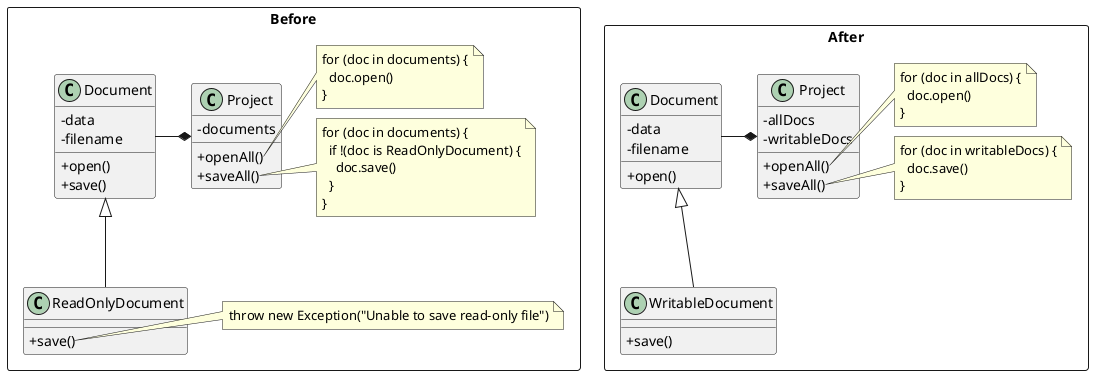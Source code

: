 @startuml Liskov Substitution Principle
skinparam ClassAttributeIconSize 0

package Before <<Rectangle>> {
  class "Document" as Document1 {
    - data
    - filename
    + open()
    + save()
  }

  class "Project" as Project1 {
    - documents
    + openAll()
    + saveAll()
  }

  class "ReadOnlyDocument" as ReadOnlyDocument1 extends Document1 {
    + save()
  }

  Document1 -* Project1

  note right of Project1::openAll
    for (doc in documents) {
      doc.open()
    }
  end note

  note right of Project1::saveAll
    for (doc in documents) {
      if !(doc is ReadOnlyDocument) {
        doc.save()
      }
    }
  end note

  note right of ReadOnlyDocument1::save
    throw new Exception("Unable to save read-only file")
  end note
}

package After <<Rectangle>> {
  class "Document" as Document2 {
    - data
    - filename
    + open()
  }

  class "Project" as Project2 {
    - allDocs
    - writableDocs
    + openAll()
    + saveAll()
  }

  class "WritableDocument" as WritableDocument extends Document2 {
    + save()
  }

  Document2 -* Project2

  note right of Project2::openAll
    for (doc in allDocs) {
      doc.open()
    }
  end note

  note right of Project2::saveAll
    for (doc in writableDocs) {
      doc.save()
    }
  end note
}
@enduml